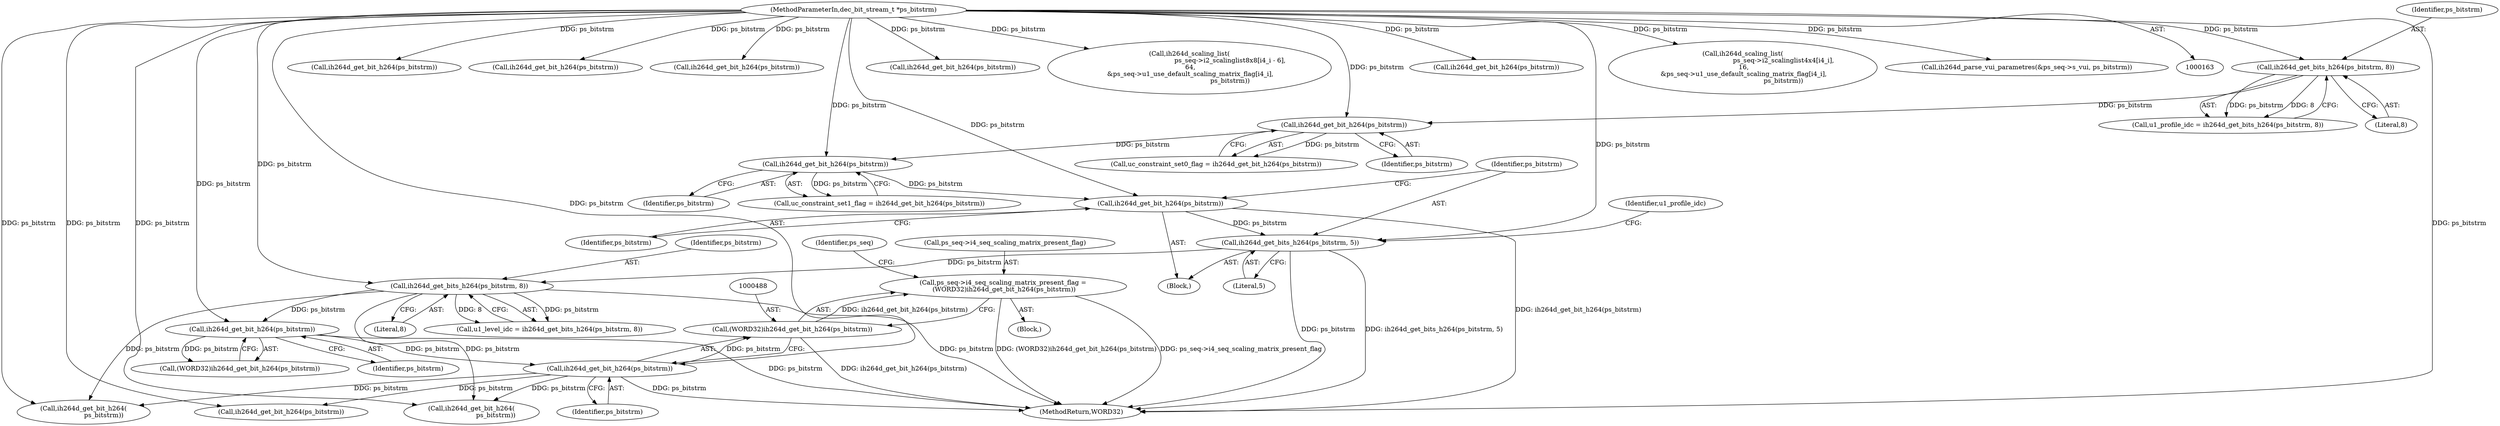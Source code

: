 digraph "0_Android_42cf02965b11c397dd37a0063e683cef005bc0ae@pointer" {
"1000483" [label="(Call,ps_seq->i4_seq_scaling_matrix_present_flag =\n (WORD32)ih264d_get_bit_h264(ps_bitstrm))"];
"1000487" [label="(Call,(WORD32)ih264d_get_bit_h264(ps_bitstrm))"];
"1000489" [label="(Call,ih264d_get_bit_h264(ps_bitstrm))"];
"1000472" [label="(Call,ih264d_get_bit_h264(ps_bitstrm))"];
"1000291" [label="(Call,ih264d_get_bits_h264(ps_bitstrm, 8))"];
"1000258" [label="(Call,ih264d_get_bits_h264(ps_bitstrm, 5))"];
"1000256" [label="(Call,ih264d_get_bit_h264(ps_bitstrm))"];
"1000254" [label="(Call,ih264d_get_bit_h264(ps_bitstrm))"];
"1000250" [label="(Call,ih264d_get_bit_h264(ps_bitstrm))"];
"1000242" [label="(Call,ih264d_get_bits_h264(ps_bitstrm, 8))"];
"1000165" [label="(MethodParameterIn,dec_bit_stream_t *ps_bitstrm)"];
"1001001" [label="(Call,ih264d_get_bit_h264(ps_bitstrm))"];
"1000291" [label="(Call,ih264d_get_bits_h264(ps_bitstrm, 8))"];
"1000250" [label="(Call,ih264d_get_bit_h264(ps_bitstrm))"];
"1000417" [label="(Block,)"];
"1000166" [label="(Block,)"];
"1000251" [label="(Identifier,ps_bitstrm)"];
"1000948" [label="(Call,ih264d_get_bit_h264(ps_bitstrm))"];
"1000489" [label="(Call,ih264d_get_bit_h264(ps_bitstrm))"];
"1000957" [label="(Call,ih264d_get_bit_h264(ps_bitstrm))"];
"1001477" [label="(MethodReturn,WORD32)"];
"1000252" [label="(Call,uc_constraint_set1_flag = ih264d_get_bit_h264(ps_bitstrm))"];
"1000255" [label="(Identifier,ps_bitstrm)"];
"1000470" [label="(Call,(WORD32)ih264d_get_bit_h264(ps_bitstrm))"];
"1000473" [label="(Identifier,ps_bitstrm)"];
"1000484" [label="(Call,ps_seq->i4_seq_scaling_matrix_present_flag)"];
"1000682" [label="(Call,ih264d_get_bit_h264(\n                        ps_bitstrm))"];
"1000493" [label="(Identifier,ps_seq)"];
"1000289" [label="(Call,u1_level_idc = ih264d_get_bits_h264(ps_bitstrm, 8))"];
"1000292" [label="(Identifier,ps_bitstrm)"];
"1000256" [label="(Call,ih264d_get_bit_h264(ps_bitstrm))"];
"1000257" [label="(Identifier,ps_bitstrm)"];
"1000890" [label="(Call,ih264d_get_bit_h264(ps_bitstrm))"];
"1000254" [label="(Call,ih264d_get_bit_h264(ps_bitstrm))"];
"1000293" [label="(Literal,8)"];
"1000248" [label="(Call,uc_constraint_set0_flag = ih264d_get_bit_h264(ps_bitstrm))"];
"1000260" [label="(Literal,5)"];
"1000549" [label="(Call,ih264d_scaling_list(\n                                        ps_seq->i2_scalinglist8x8[i4_i - 6],\n 64,\n &ps_seq->u1_use_default_scaling_matrix_flag[i4_i],\n                                        ps_bitstrm))"];
"1000165" [label="(MethodParameterIn,dec_bit_stream_t *ps_bitstrm)"];
"1000244" [label="(Literal,8)"];
"1000808" [label="(Call,ih264d_get_bit_h264(\n                    ps_bitstrm))"];
"1000240" [label="(Call,u1_profile_idc = ih264d_get_bits_h264(ps_bitstrm, 8))"];
"1000472" [label="(Call,ih264d_get_bit_h264(ps_bitstrm))"];
"1000931" [label="(Call,ih264d_get_bit_h264(ps_bitstrm))"];
"1000264" [label="(Identifier,u1_profile_idc)"];
"1000512" [label="(Call,ih264d_get_bit_h264(ps_bitstrm))"];
"1000242" [label="(Call,ih264d_get_bits_h264(ps_bitstrm, 8))"];
"1000243" [label="(Identifier,ps_bitstrm)"];
"1000533" [label="(Call,ih264d_scaling_list(\n                                        ps_seq->i2_scalinglist4x4[i4_i],\n 16,\n &ps_seq->u1_use_default_scaling_matrix_flag[i4_i],\n                                        ps_bitstrm))"];
"1000490" [label="(Identifier,ps_bitstrm)"];
"1000483" [label="(Call,ps_seq->i4_seq_scaling_matrix_present_flag =\n (WORD32)ih264d_get_bit_h264(ps_bitstrm))"];
"1001296" [label="(Call,ih264d_parse_vui_parametres(&ps_seq->s_vui, ps_bitstrm))"];
"1000487" [label="(Call,(WORD32)ih264d_get_bit_h264(ps_bitstrm))"];
"1000259" [label="(Identifier,ps_bitstrm)"];
"1000258" [label="(Call,ih264d_get_bits_h264(ps_bitstrm, 5))"];
"1000483" -> "1000417"  [label="AST: "];
"1000483" -> "1000487"  [label="CFG: "];
"1000484" -> "1000483"  [label="AST: "];
"1000487" -> "1000483"  [label="AST: "];
"1000493" -> "1000483"  [label="CFG: "];
"1000483" -> "1001477"  [label="DDG: (WORD32)ih264d_get_bit_h264(ps_bitstrm)"];
"1000483" -> "1001477"  [label="DDG: ps_seq->i4_seq_scaling_matrix_present_flag"];
"1000487" -> "1000483"  [label="DDG: ih264d_get_bit_h264(ps_bitstrm)"];
"1000487" -> "1000489"  [label="CFG: "];
"1000488" -> "1000487"  [label="AST: "];
"1000489" -> "1000487"  [label="AST: "];
"1000487" -> "1001477"  [label="DDG: ih264d_get_bit_h264(ps_bitstrm)"];
"1000489" -> "1000487"  [label="DDG: ps_bitstrm"];
"1000489" -> "1000490"  [label="CFG: "];
"1000490" -> "1000489"  [label="AST: "];
"1000489" -> "1001477"  [label="DDG: ps_bitstrm"];
"1000472" -> "1000489"  [label="DDG: ps_bitstrm"];
"1000165" -> "1000489"  [label="DDG: ps_bitstrm"];
"1000489" -> "1000512"  [label="DDG: ps_bitstrm"];
"1000489" -> "1000682"  [label="DDG: ps_bitstrm"];
"1000489" -> "1000808"  [label="DDG: ps_bitstrm"];
"1000472" -> "1000470"  [label="AST: "];
"1000472" -> "1000473"  [label="CFG: "];
"1000473" -> "1000472"  [label="AST: "];
"1000470" -> "1000472"  [label="CFG: "];
"1000472" -> "1001477"  [label="DDG: ps_bitstrm"];
"1000472" -> "1000470"  [label="DDG: ps_bitstrm"];
"1000291" -> "1000472"  [label="DDG: ps_bitstrm"];
"1000165" -> "1000472"  [label="DDG: ps_bitstrm"];
"1000291" -> "1000289"  [label="AST: "];
"1000291" -> "1000293"  [label="CFG: "];
"1000292" -> "1000291"  [label="AST: "];
"1000293" -> "1000291"  [label="AST: "];
"1000289" -> "1000291"  [label="CFG: "];
"1000291" -> "1001477"  [label="DDG: ps_bitstrm"];
"1000291" -> "1000289"  [label="DDG: ps_bitstrm"];
"1000291" -> "1000289"  [label="DDG: 8"];
"1000258" -> "1000291"  [label="DDG: ps_bitstrm"];
"1000165" -> "1000291"  [label="DDG: ps_bitstrm"];
"1000291" -> "1000682"  [label="DDG: ps_bitstrm"];
"1000291" -> "1000808"  [label="DDG: ps_bitstrm"];
"1000258" -> "1000166"  [label="AST: "];
"1000258" -> "1000260"  [label="CFG: "];
"1000259" -> "1000258"  [label="AST: "];
"1000260" -> "1000258"  [label="AST: "];
"1000264" -> "1000258"  [label="CFG: "];
"1000258" -> "1001477"  [label="DDG: ps_bitstrm"];
"1000258" -> "1001477"  [label="DDG: ih264d_get_bits_h264(ps_bitstrm, 5)"];
"1000256" -> "1000258"  [label="DDG: ps_bitstrm"];
"1000165" -> "1000258"  [label="DDG: ps_bitstrm"];
"1000256" -> "1000166"  [label="AST: "];
"1000256" -> "1000257"  [label="CFG: "];
"1000257" -> "1000256"  [label="AST: "];
"1000259" -> "1000256"  [label="CFG: "];
"1000256" -> "1001477"  [label="DDG: ih264d_get_bit_h264(ps_bitstrm)"];
"1000254" -> "1000256"  [label="DDG: ps_bitstrm"];
"1000165" -> "1000256"  [label="DDG: ps_bitstrm"];
"1000254" -> "1000252"  [label="AST: "];
"1000254" -> "1000255"  [label="CFG: "];
"1000255" -> "1000254"  [label="AST: "];
"1000252" -> "1000254"  [label="CFG: "];
"1000254" -> "1000252"  [label="DDG: ps_bitstrm"];
"1000250" -> "1000254"  [label="DDG: ps_bitstrm"];
"1000165" -> "1000254"  [label="DDG: ps_bitstrm"];
"1000250" -> "1000248"  [label="AST: "];
"1000250" -> "1000251"  [label="CFG: "];
"1000251" -> "1000250"  [label="AST: "];
"1000248" -> "1000250"  [label="CFG: "];
"1000250" -> "1000248"  [label="DDG: ps_bitstrm"];
"1000242" -> "1000250"  [label="DDG: ps_bitstrm"];
"1000165" -> "1000250"  [label="DDG: ps_bitstrm"];
"1000242" -> "1000240"  [label="AST: "];
"1000242" -> "1000244"  [label="CFG: "];
"1000243" -> "1000242"  [label="AST: "];
"1000244" -> "1000242"  [label="AST: "];
"1000240" -> "1000242"  [label="CFG: "];
"1000242" -> "1000240"  [label="DDG: ps_bitstrm"];
"1000242" -> "1000240"  [label="DDG: 8"];
"1000165" -> "1000242"  [label="DDG: ps_bitstrm"];
"1000165" -> "1000163"  [label="AST: "];
"1000165" -> "1001477"  [label="DDG: ps_bitstrm"];
"1000165" -> "1000512"  [label="DDG: ps_bitstrm"];
"1000165" -> "1000533"  [label="DDG: ps_bitstrm"];
"1000165" -> "1000549"  [label="DDG: ps_bitstrm"];
"1000165" -> "1000682"  [label="DDG: ps_bitstrm"];
"1000165" -> "1000808"  [label="DDG: ps_bitstrm"];
"1000165" -> "1000890"  [label="DDG: ps_bitstrm"];
"1000165" -> "1000931"  [label="DDG: ps_bitstrm"];
"1000165" -> "1000948"  [label="DDG: ps_bitstrm"];
"1000165" -> "1000957"  [label="DDG: ps_bitstrm"];
"1000165" -> "1001001"  [label="DDG: ps_bitstrm"];
"1000165" -> "1001296"  [label="DDG: ps_bitstrm"];
}
